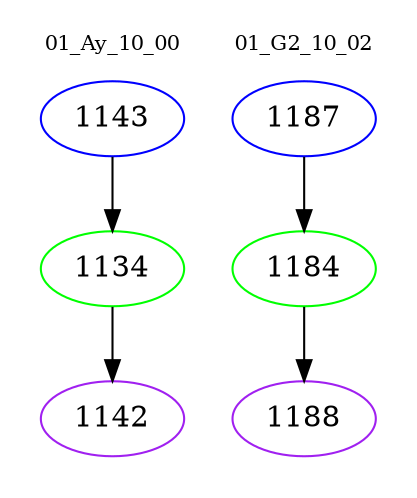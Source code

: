 digraph{
subgraph cluster_0 {
color = white
label = "01_Ay_10_00";
fontsize=10;
T0_1143 [label="1143", color="blue"]
T0_1143 -> T0_1134 [color="black"]
T0_1134 [label="1134", color="green"]
T0_1134 -> T0_1142 [color="black"]
T0_1142 [label="1142", color="purple"]
}
subgraph cluster_1 {
color = white
label = "01_G2_10_02";
fontsize=10;
T1_1187 [label="1187", color="blue"]
T1_1187 -> T1_1184 [color="black"]
T1_1184 [label="1184", color="green"]
T1_1184 -> T1_1188 [color="black"]
T1_1188 [label="1188", color="purple"]
}
}

